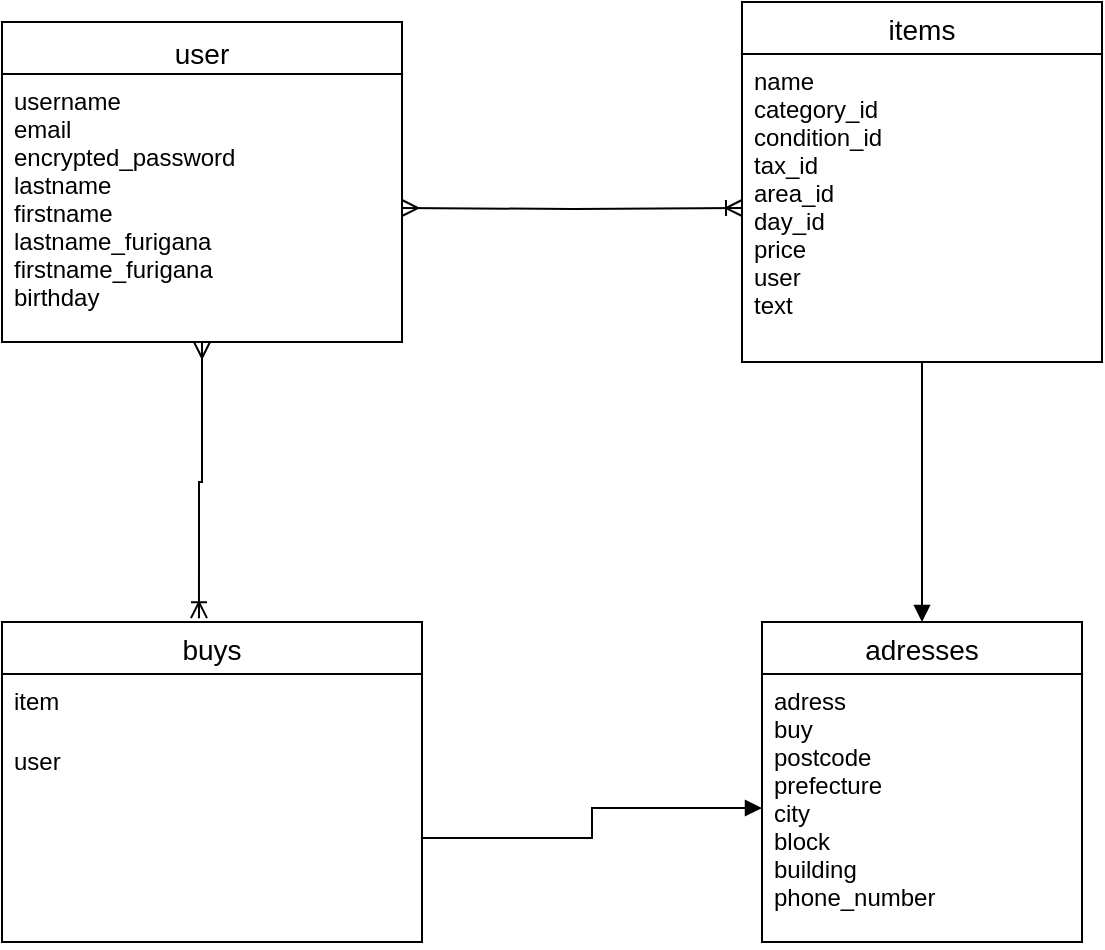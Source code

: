 <mxfile>
    <diagram id="A1Zm_57njC4PK3800G-F" name="ページ1">
        <mxGraphModel dx="560" dy="709" grid="1" gridSize="10" guides="1" tooltips="1" connect="1" arrows="1" fold="1" page="1" pageScale="1" pageWidth="850" pageHeight="1100" math="0" shadow="0">
            <root>
                <mxCell id="0"/>
                <mxCell id="1" parent="0"/>
                <mxCell id="54" style="edgeStyle=orthogonalEdgeStyle;rounded=0;orthogonalLoop=1;jettySize=auto;html=1;entryX=0.469;entryY=-0.012;entryDx=0;entryDy=0;entryPerimeter=0;startArrow=ERmany;startFill=0;endArrow=ERoneToMany;endFill=0;" edge="1" parent="1" source="36" target="45">
                    <mxGeometry relative="1" as="geometry"/>
                </mxCell>
                <mxCell id="36" value="user" style="swimlane;fontStyle=0;childLayout=stackLayout;horizontal=1;startSize=26;horizontalStack=0;resizeParent=1;resizeParentMax=0;resizeLast=0;collapsible=1;marginBottom=0;align=center;fontSize=14;verticalAlign=bottom;" vertex="1" parent="1">
                    <mxGeometry x="10" y="170" width="200" height="160" as="geometry"/>
                </mxCell>
                <mxCell id="37" value="username&#10;email&#10;encrypted_password&#10;lastname&#10;firstname&#10;lastname_furigana&#10;firstname_furigana&#10;birthday&#10;" style="text;strokeColor=none;fillColor=none;spacingLeft=4;spacingRight=4;overflow=hidden;rotatable=0;points=[[0,0.5],[1,0.5]];portConstraint=eastwest;fontSize=12;" vertex="1" parent="36">
                    <mxGeometry y="26" width="200" height="134" as="geometry"/>
                </mxCell>
                <mxCell id="56" style="edgeStyle=orthogonalEdgeStyle;rounded=0;orthogonalLoop=1;jettySize=auto;html=1;entryX=0.5;entryY=0;entryDx=0;entryDy=0;startArrow=none;startFill=0;endArrow=block;endFill=1;" edge="1" parent="1" source="40" target="49">
                    <mxGeometry relative="1" as="geometry"/>
                </mxCell>
                <mxCell id="40" value="items" style="swimlane;fontStyle=0;childLayout=stackLayout;horizontal=1;startSize=26;horizontalStack=0;resizeParent=1;resizeParentMax=0;resizeLast=0;collapsible=1;marginBottom=0;align=center;fontSize=14;" vertex="1" parent="1">
                    <mxGeometry x="380" y="160" width="180" height="180" as="geometry"/>
                </mxCell>
                <mxCell id="41" value="name&#10;category_id&#10;condition_id&#10;tax_id&#10;area_id&#10;day_id&#10;price&#10;user&#10;text&#10;" style="text;strokeColor=none;fillColor=none;spacingLeft=4;spacingRight=4;overflow=hidden;rotatable=0;points=[[0,0.5],[1,0.5]];portConstraint=eastwest;fontSize=12;" vertex="1" parent="40">
                    <mxGeometry y="26" width="180" height="154" as="geometry"/>
                </mxCell>
                <mxCell id="45" value="buys" style="swimlane;fontStyle=0;childLayout=stackLayout;horizontal=1;startSize=26;horizontalStack=0;resizeParent=1;resizeParentMax=0;resizeLast=0;collapsible=1;marginBottom=0;align=center;fontSize=14;" vertex="1" parent="1">
                    <mxGeometry x="10" y="470" width="210" height="160" as="geometry"/>
                </mxCell>
                <mxCell id="46" value="item" style="text;strokeColor=none;fillColor=none;spacingLeft=4;spacingRight=4;overflow=hidden;rotatable=0;points=[[0,0.5],[1,0.5]];portConstraint=eastwest;fontSize=12;" vertex="1" parent="45">
                    <mxGeometry y="26" width="210" height="30" as="geometry"/>
                </mxCell>
                <mxCell id="47" value="user" style="text;strokeColor=none;fillColor=none;spacingLeft=4;spacingRight=4;overflow=hidden;rotatable=0;points=[[0,0.5],[1,0.5]];portConstraint=eastwest;fontSize=12;" vertex="1" parent="45">
                    <mxGeometry y="56" width="210" height="104" as="geometry"/>
                </mxCell>
                <mxCell id="49" value="adresses" style="swimlane;fontStyle=0;childLayout=stackLayout;horizontal=1;startSize=26;horizontalStack=0;resizeParent=1;resizeParentMax=0;resizeLast=0;collapsible=1;marginBottom=0;align=center;fontSize=14;" vertex="1" parent="1">
                    <mxGeometry x="390" y="470" width="160" height="160" as="geometry"/>
                </mxCell>
                <mxCell id="51" value="adress&#10;buy&#10;postcode&#10;prefecture&#10;city&#10;block&#10;building&#10;phone_number&#10;" style="text;strokeColor=none;fillColor=none;spacingLeft=4;spacingRight=4;overflow=hidden;rotatable=0;points=[[0,0.5],[1,0.5]];portConstraint=eastwest;fontSize=12;" vertex="1" parent="49">
                    <mxGeometry y="26" width="160" height="134" as="geometry"/>
                </mxCell>
                <mxCell id="53" style="edgeStyle=orthogonalEdgeStyle;rounded=0;orthogonalLoop=1;jettySize=auto;html=1;entryX=0;entryY=0.5;entryDx=0;entryDy=0;startArrow=ERmany;startFill=0;endArrow=ERoneToMany;endFill=0;" edge="1" parent="1" target="41">
                    <mxGeometry relative="1" as="geometry">
                        <mxPoint x="210" y="263" as="sourcePoint"/>
                    </mxGeometry>
                </mxCell>
                <mxCell id="55" style="edgeStyle=orthogonalEdgeStyle;rounded=0;orthogonalLoop=1;jettySize=auto;html=1;startArrow=none;startFill=0;endArrow=block;endFill=1;" edge="1" parent="1" source="47" target="51">
                    <mxGeometry relative="1" as="geometry"/>
                </mxCell>
            </root>
        </mxGraphModel>
    </diagram>
</mxfile>